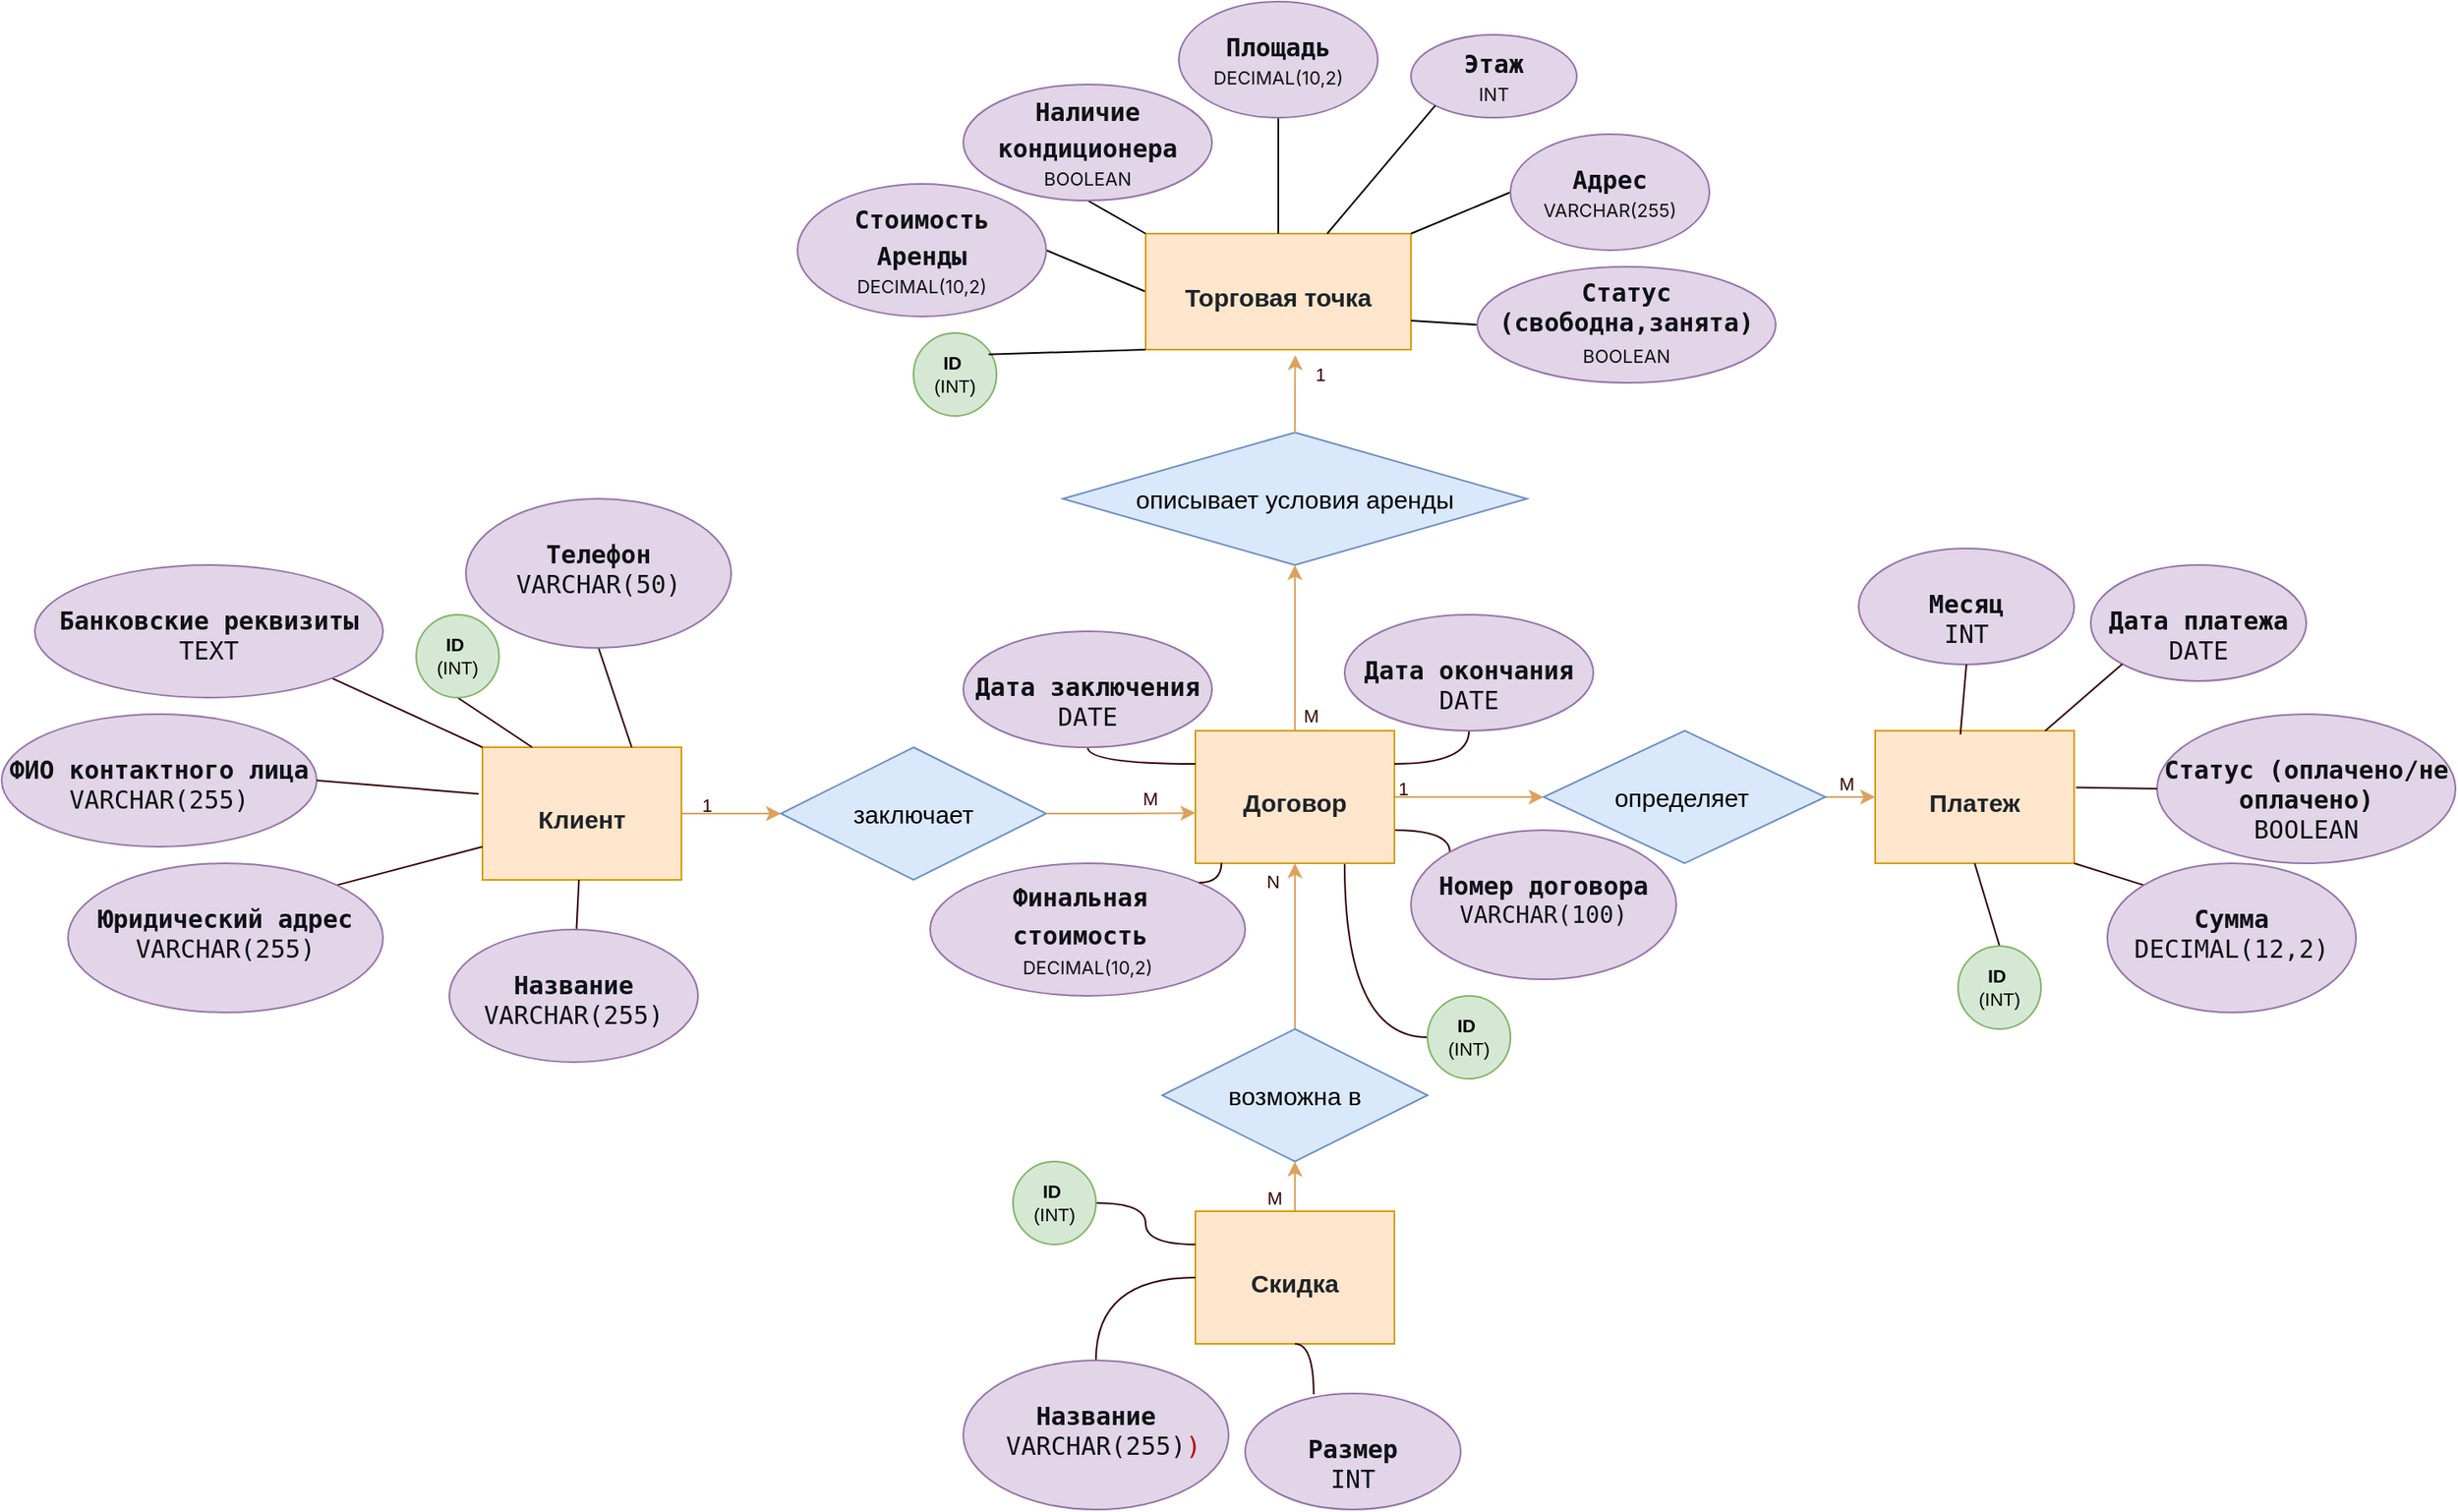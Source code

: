 <mxfile version="28.2.5">
  <diagram name="Страница — 1" id="QJjibzC4ca3kkXpaccP6">
    <mxGraphModel dx="-868" dy="509" grid="1" gridSize="10" guides="0" tooltips="1" connect="1" arrows="1" fold="1" page="1" pageScale="1" pageWidth="1654" pageHeight="1169" math="0" shadow="0">
      <root>
        <mxCell id="0" />
        <mxCell id="1" parent="0" />
        <mxCell id="joED3QO72Xdy8aQjHllT-22" style="rounded=0;orthogonalLoop=1;jettySize=auto;html=1;exitX=0;exitY=0.5;exitDx=0;exitDy=0;entryX=1;entryY=0.5;entryDx=0;entryDy=0;strokeColor=default;endArrow=none;endFill=0;" parent="1" source="joED3QO72Xdy8aQjHllT-2" target="joED3QO72Xdy8aQjHllT-11" edge="1">
          <mxGeometry relative="1" as="geometry" />
        </mxCell>
        <mxCell id="joED3QO72Xdy8aQjHllT-2" value="&lt;h3 style=&quot;box-sizing: border-box; margin-top: 24px; margin-bottom: 16px; font-size: 1.25em; line-height: 1.25; color: rgb(31, 35, 40);&quot; dir=&quot;auto&quot; class=&quot;heading-element&quot; tabindex=&quot;-1&quot; align=&quot;center&quot;&gt;&lt;span&gt;&lt;font style=&quot;&quot; face=&quot;Helvetica&quot;&gt;Торговая точка&lt;/font&gt;&lt;/span&gt;&lt;/h3&gt;" style="rounded=0;whiteSpace=wrap;html=1;fillColor=#ffe6cc;strokeColor=#d79b00;" parent="1" vertex="1">
          <mxGeometry x="2390" y="290" width="160" height="70" as="geometry" />
        </mxCell>
        <mxCell id="joED3QO72Xdy8aQjHllT-73" style="edgeStyle=orthogonalEdgeStyle;rounded=0;orthogonalLoop=1;jettySize=auto;html=1;exitX=1;exitY=0.5;exitDx=0;exitDy=0;strokeColor=#DDA15E;fontColor=#FEFAE0;fillColor=#BC6C25;" parent="1" source="joED3QO72Xdy8aQjHllT-3" target="joED3QO72Xdy8aQjHllT-72" edge="1">
          <mxGeometry relative="1" as="geometry" />
        </mxCell>
        <mxCell id="joED3QO72Xdy8aQjHllT-85" style="edgeStyle=orthogonalEdgeStyle;shape=connector;curved=1;rounded=0;orthogonalLoop=1;jettySize=auto;html=1;exitX=1;exitY=0.75;exitDx=0;exitDy=0;entryX=0;entryY=0;entryDx=0;entryDy=0;strokeColor=#330000;align=center;verticalAlign=middle;fontFamily=Helvetica;fontSize=11;fontColor=#FEFAE0;labelBackgroundColor=default;endArrow=none;endFill=0;fillColor=#BC6C25;" parent="1" source="joED3QO72Xdy8aQjHllT-3" target="joED3QO72Xdy8aQjHllT-48" edge="1">
          <mxGeometry relative="1" as="geometry" />
        </mxCell>
        <mxCell id="joED3QO72Xdy8aQjHllT-86" style="edgeStyle=orthogonalEdgeStyle;shape=connector;curved=1;rounded=0;orthogonalLoop=1;jettySize=auto;html=1;exitX=0.75;exitY=1;exitDx=0;exitDy=0;entryX=0;entryY=0.5;entryDx=0;entryDy=0;strokeColor=#330000;align=center;verticalAlign=middle;fontFamily=Helvetica;fontSize=11;fontColor=#FEFAE0;labelBackgroundColor=default;endArrow=none;endFill=0;fillColor=#BC6C25;" parent="1" source="joED3QO72Xdy8aQjHllT-3" target="joED3QO72Xdy8aQjHllT-55" edge="1">
          <mxGeometry relative="1" as="geometry" />
        </mxCell>
        <mxCell id="joED3QO72Xdy8aQjHllT-110" style="edgeStyle=orthogonalEdgeStyle;shape=connector;rounded=0;orthogonalLoop=1;jettySize=auto;html=1;exitX=0.5;exitY=0;exitDx=0;exitDy=0;entryX=0.5;entryY=1;entryDx=0;entryDy=0;strokeColor=#DDA15E;align=center;verticalAlign=middle;fontFamily=Helvetica;fontSize=11;fontColor=#FEFAE0;labelBackgroundColor=default;endArrow=classic;fillColor=#BC6C25;" parent="1" source="joED3QO72Xdy8aQjHllT-3" target="joED3QO72Xdy8aQjHllT-107" edge="1">
          <mxGeometry relative="1" as="geometry" />
        </mxCell>
        <mxCell id="joED3QO72Xdy8aQjHllT-3" value="&lt;h3 style=&quot;box-sizing: border-box; margin-top: 24px; margin-bottom: 16px; font-size: 1.25em; line-height: 1.25; color: rgb(31, 35, 40);&quot; dir=&quot;auto&quot; class=&quot;heading-element&quot; tabindex=&quot;-1&quot; align=&quot;center&quot;&gt;&lt;span&gt;&lt;font style=&quot;&quot; face=&quot;Helvetica&quot;&gt;Договор&lt;/font&gt;&lt;/span&gt;&lt;/h3&gt;" style="rounded=0;whiteSpace=wrap;html=1;fillColor=#ffe6cc;strokeColor=#d79b00;" parent="1" vertex="1">
          <mxGeometry x="2420" y="590" width="120" height="80" as="geometry" />
        </mxCell>
        <mxCell id="joED3QO72Xdy8aQjHllT-4" value="&lt;h3 style=&quot;box-sizing: border-box; margin-top: 24px; margin-bottom: 16px; font-size: 1.25em; line-height: 1.25; color: rgb(31, 35, 40);&quot; dir=&quot;auto&quot; class=&quot;heading-element&quot; tabindex=&quot;-1&quot; align=&quot;center&quot;&gt;&lt;span&gt;&lt;font style=&quot;&quot; face=&quot;Helvetica&quot;&gt;Платеж&lt;/font&gt;&lt;/span&gt;&lt;/h3&gt;" style="rounded=0;whiteSpace=wrap;html=1;fillColor=#ffe6cc;strokeColor=#d79b00;" parent="1" vertex="1">
          <mxGeometry x="2830" y="590" width="120" height="80" as="geometry" />
        </mxCell>
        <mxCell id="joED3QO72Xdy8aQjHllT-60" style="edgeStyle=orthogonalEdgeStyle;rounded=0;orthogonalLoop=1;jettySize=auto;html=1;exitX=1;exitY=0.5;exitDx=0;exitDy=0;entryX=0;entryY=0.5;entryDx=0;entryDy=0;strokeColor=#DDA15E;fontColor=#FEFAE0;fillColor=#BC6C25;" parent="1" source="joED3QO72Xdy8aQjHllT-5" target="joED3QO72Xdy8aQjHllT-57" edge="1">
          <mxGeometry relative="1" as="geometry" />
        </mxCell>
        <mxCell id="joED3QO72Xdy8aQjHllT-5" value="&lt;h3 style=&quot;box-sizing: border-box; margin-top: 24px; margin-bottom: 16px; font-size: 1.25em; line-height: 1.25; color: rgb(31, 35, 40);&quot; dir=&quot;auto&quot; class=&quot;heading-element&quot; tabindex=&quot;-1&quot; align=&quot;center&quot;&gt;&lt;span&gt;&lt;font style=&quot;&quot; face=&quot;Helvetica&quot;&gt;Клиент&lt;/font&gt;&lt;/span&gt;&lt;/h3&gt;" style="rounded=0;whiteSpace=wrap;html=1;fillColor=#ffe6cc;strokeColor=#d79b00;" parent="1" vertex="1">
          <mxGeometry x="1990" y="600" width="120" height="80" as="geometry" />
        </mxCell>
        <mxCell id="joED3QO72Xdy8aQjHllT-108" style="edgeStyle=orthogonalEdgeStyle;shape=connector;rounded=0;orthogonalLoop=1;jettySize=auto;html=1;exitX=0.5;exitY=0;exitDx=0;exitDy=0;entryX=0.5;entryY=1;entryDx=0;entryDy=0;strokeColor=#DDA15E;align=center;verticalAlign=middle;fontFamily=Helvetica;fontSize=11;fontColor=#FEFAE0;labelBackgroundColor=default;endArrow=classic;fillColor=#BC6C25;" parent="1" source="joED3QO72Xdy8aQjHllT-6" target="joED3QO72Xdy8aQjHllT-69" edge="1">
          <mxGeometry relative="1" as="geometry" />
        </mxCell>
        <mxCell id="joED3QO72Xdy8aQjHllT-6" value="&lt;h3 style=&quot;box-sizing: border-box; margin-top: 24px; margin-bottom: 16px; font-size: 1.25em; line-height: 1.25; color: rgb(31, 35, 40);&quot; dir=&quot;auto&quot; class=&quot;heading-element&quot; tabindex=&quot;-1&quot; align=&quot;center&quot;&gt;&lt;span&gt;&lt;font style=&quot;&quot; face=&quot;Helvetica&quot;&gt;Скидка&lt;/font&gt;&lt;/span&gt;&lt;/h3&gt;" style="rounded=0;whiteSpace=wrap;html=1;fillColor=#ffe6cc;strokeColor=#d79b00;" parent="1" vertex="1">
          <mxGeometry x="2420" y="880" width="120" height="80" as="geometry" />
        </mxCell>
        <mxCell id="joED3QO72Xdy8aQjHllT-24" style="edgeStyle=orthogonalEdgeStyle;rounded=0;orthogonalLoop=1;jettySize=auto;html=1;exitX=0.5;exitY=1;exitDx=0;exitDy=0;entryX=0.5;entryY=0;entryDx=0;entryDy=0;endArrow=none;endFill=0;" parent="1" source="joED3QO72Xdy8aQjHllT-7" target="joED3QO72Xdy8aQjHllT-2" edge="1">
          <mxGeometry relative="1" as="geometry" />
        </mxCell>
        <mxCell id="joED3QO72Xdy8aQjHllT-7" value="&lt;span&gt;&lt;font style=&quot;font-size: 15px;&quot;&gt;&lt;code style=&quot;box-sizing: border-box; font-variant-numeric: normal; font-variant-east-asian: normal; font-variant-alternates: normal; font-variant-position: normal; font-variant-emoji: normal; font-stretch: 100%; line-height: 22px; font-optical-sizing: auto; font-size-adjust: none; font-kerning: auto; font-feature-settings: normal; font-variation-settings: normal; font-family: Menlo, Monaco, &amp;quot;Cascadia Mono&amp;quot;, Consolas, &amp;quot;Ubuntu Mono&amp;quot;, &amp;quot;DejaVu Sans Mono&amp;quot;, &amp;quot;Liberation Mono&amp;quot;, &amp;quot;JetBrains Mono&amp;quot;, &amp;quot;Fira Code&amp;quot;, Cousine, &amp;quot;Roboto Mono&amp;quot;, &amp;quot;Courier New&amp;quot;, Courier, sans-serif, system-ui; border-radius: 6px; align-items: center; padding: 0px 5px; display: inline-flex; color: rgb(15, 17, 21); text-align: left;&quot;&gt;&lt;b&gt;Площадь&lt;/b&gt;&lt;/code&gt;&lt;/font&gt;&lt;/span&gt;&lt;div style=&quot;text-align: left;&quot;&gt;&lt;font face=&quot;quote-cjk-patch, Inter, system-ui, -apple-system, BlinkMacSystemFont, Segoe UI, Roboto, Oxygen, Ubuntu, Cantarell, Open Sans, Helvetica Neue, sans-serif&quot; color=&quot;#0f1115&quot;&gt;&lt;span style=&quot;font-size: 11px;&quot;&gt;DECIMAL(10,2)&lt;/span&gt;&lt;/font&gt;&lt;/div&gt;" style="ellipse;whiteSpace=wrap;html=1;fillColor=#e1d5e7;strokeColor=#9673a6;" parent="1" vertex="1">
          <mxGeometry x="2410" y="150" width="120" height="70" as="geometry" />
        </mxCell>
        <mxCell id="joED3QO72Xdy8aQjHllT-23" style="rounded=0;orthogonalLoop=1;jettySize=auto;html=1;exitX=0.5;exitY=1;exitDx=0;exitDy=0;entryX=0;entryY=0;entryDx=0;entryDy=0;endArrow=none;endFill=0;" parent="1" source="joED3QO72Xdy8aQjHllT-8" target="joED3QO72Xdy8aQjHllT-2" edge="1">
          <mxGeometry relative="1" as="geometry" />
        </mxCell>
        <mxCell id="joED3QO72Xdy8aQjHllT-8" value="&lt;span&gt;&lt;font style=&quot;font-size: 15px;&quot;&gt;&lt;code style=&quot;box-sizing: border-box; font-variant-numeric: normal; font-variant-east-asian: normal; font-variant-alternates: normal; font-variant-position: normal; font-variant-emoji: normal; font-stretch: 100%; line-height: 22px; font-optical-sizing: auto; font-size-adjust: none; font-kerning: auto; font-feature-settings: normal; font-variation-settings: normal; font-family: Menlo, Monaco, &amp;quot;Cascadia Mono&amp;quot;, Consolas, &amp;quot;Ubuntu Mono&amp;quot;, &amp;quot;DejaVu Sans Mono&amp;quot;, &amp;quot;Liberation Mono&amp;quot;, &amp;quot;JetBrains Mono&amp;quot;, &amp;quot;Fira Code&amp;quot;, Cousine, &amp;quot;Roboto Mono&amp;quot;, &amp;quot;Courier New&amp;quot;, Courier, sans-serif, system-ui; border-radius: 6px; align-items: center; padding: 0px 5px; display: inline-flex; color: rgb(15, 17, 21);&quot;&gt;&lt;b&gt;Наличие кондиционера&lt;/b&gt;&lt;/code&gt;&lt;/font&gt;&lt;/span&gt;&lt;div style=&quot;&quot;&gt;&lt;font face=&quot;quote-cjk-patch, Inter, system-ui, -apple-system, BlinkMacSystemFont, Segoe UI, Roboto, Oxygen, Ubuntu, Cantarell, Open Sans, Helvetica Neue, sans-serif&quot; color=&quot;#0f1115&quot;&gt;&lt;span style=&quot;font-size: 11px;&quot;&gt;BOOLEAN&lt;/span&gt;&lt;/font&gt;&lt;/div&gt;" style="ellipse;whiteSpace=wrap;html=1;fillColor=#e1d5e7;strokeColor=#9673a6;align=center;" parent="1" vertex="1">
          <mxGeometry x="2280" y="200" width="150" height="70" as="geometry" />
        </mxCell>
        <mxCell id="joED3QO72Xdy8aQjHllT-9" value="&lt;span&gt;&lt;font style=&quot;font-size: 15px;&quot;&gt;&lt;code style=&quot;box-sizing: border-box; font-variant-numeric: normal; font-variant-east-asian: normal; font-variant-alternates: normal; font-variant-position: normal; font-variant-emoji: normal; font-stretch: 100%; line-height: 22px; font-optical-sizing: auto; font-size-adjust: none; font-kerning: auto; font-feature-settings: normal; font-variation-settings: normal; font-family: Menlo, Monaco, &amp;quot;Cascadia Mono&amp;quot;, Consolas, &amp;quot;Ubuntu Mono&amp;quot;, &amp;quot;DejaVu Sans Mono&amp;quot;, &amp;quot;Liberation Mono&amp;quot;, &amp;quot;JetBrains Mono&amp;quot;, &amp;quot;Fira Code&amp;quot;, Cousine, &amp;quot;Roboto Mono&amp;quot;, &amp;quot;Courier New&amp;quot;, Courier, sans-serif, system-ui; border-radius: 6px; align-items: center; padding: 0px 5px; display: inline-flex; color: rgb(15, 17, 21);&quot;&gt;&lt;b&gt;Этаж&lt;/b&gt;&lt;/code&gt;&lt;/font&gt;&lt;/span&gt;&lt;div style=&quot;&quot;&gt;&lt;font face=&quot;quote-cjk-patch, Inter, system-ui, -apple-system, BlinkMacSystemFont, Segoe UI, Roboto, Oxygen, Ubuntu, Cantarell, Open Sans, Helvetica Neue, sans-serif&quot; color=&quot;#0f1115&quot;&gt;&lt;span style=&quot;font-size: 11px;&quot;&gt;INT&lt;/span&gt;&lt;/font&gt;&lt;/div&gt;" style="ellipse;whiteSpace=wrap;html=1;fillColor=#e1d5e7;strokeColor=#9673a6;align=center;" parent="1" vertex="1">
          <mxGeometry x="2550" y="170" width="100" height="50" as="geometry" />
        </mxCell>
        <mxCell id="joED3QO72Xdy8aQjHllT-26" style="edgeStyle=none;shape=connector;rounded=0;orthogonalLoop=1;jettySize=auto;html=1;exitX=0;exitY=0.5;exitDx=0;exitDy=0;entryX=1;entryY=0;entryDx=0;entryDy=0;strokeColor=default;align=center;verticalAlign=middle;fontFamily=Helvetica;fontSize=11;fontColor=default;labelBackgroundColor=default;endArrow=none;endFill=0;" parent="1" source="joED3QO72Xdy8aQjHllT-10" target="joED3QO72Xdy8aQjHllT-2" edge="1">
          <mxGeometry relative="1" as="geometry" />
        </mxCell>
        <mxCell id="joED3QO72Xdy8aQjHllT-10" value="&lt;span&gt;&lt;font style=&quot;font-size: 15px;&quot;&gt;&lt;code style=&quot;box-sizing: border-box; font-variant-numeric: normal; font-variant-east-asian: normal; font-variant-alternates: normal; font-variant-position: normal; font-variant-emoji: normal; font-stretch: 100%; line-height: 22px; font-optical-sizing: auto; font-size-adjust: none; font-kerning: auto; font-feature-settings: normal; font-variation-settings: normal; font-family: Menlo, Monaco, &amp;quot;Cascadia Mono&amp;quot;, Consolas, &amp;quot;Ubuntu Mono&amp;quot;, &amp;quot;DejaVu Sans Mono&amp;quot;, &amp;quot;Liberation Mono&amp;quot;, &amp;quot;JetBrains Mono&amp;quot;, &amp;quot;Fira Code&amp;quot;, Cousine, &amp;quot;Roboto Mono&amp;quot;, &amp;quot;Courier New&amp;quot;, Courier, sans-serif, system-ui; border-radius: 6px; align-items: center; padding: 0px 5px; display: inline-flex; color: rgb(15, 17, 21); text-align: left;&quot;&gt;&lt;b&gt;Адрес&lt;/b&gt;&lt;/code&gt;&lt;/font&gt;&lt;/span&gt;&lt;div&gt;&lt;span&gt;&lt;font style=&quot;font-size: 11px;&quot;&gt;&lt;span style=&quot;color: rgb(15, 17, 21); font-family: quote-cjk-patch, Inter, system-ui, -apple-system, BlinkMacSystemFont, &amp;quot;Segoe UI&amp;quot;, Roboto, Oxygen, Ubuntu, Cantarell, &amp;quot;Open Sans&amp;quot;, &amp;quot;Helvetica Neue&amp;quot;, sans-serif; text-align: left;&quot;&gt;VARCHAR(255)&lt;/span&gt;&lt;/font&gt;&lt;/span&gt;&lt;/div&gt;" style="ellipse;whiteSpace=wrap;html=1;fillColor=#e1d5e7;strokeColor=#9673a6;" parent="1" vertex="1">
          <mxGeometry x="2610" y="230" width="120" height="70" as="geometry" />
        </mxCell>
        <mxCell id="joED3QO72Xdy8aQjHllT-11" value="&lt;span&gt;&lt;font style=&quot;font-size: 15px;&quot;&gt;&lt;code style=&quot;box-sizing: border-box; font-variant-numeric: normal; font-variant-east-asian: normal; font-variant-alternates: normal; font-variant-position: normal; font-variant-emoji: normal; font-stretch: 100%; line-height: 22px; font-optical-sizing: auto; font-size-adjust: none; font-kerning: auto; font-feature-settings: normal; font-variation-settings: normal; font-family: Menlo, Monaco, &amp;quot;Cascadia Mono&amp;quot;, Consolas, &amp;quot;Ubuntu Mono&amp;quot;, &amp;quot;DejaVu Sans Mono&amp;quot;, &amp;quot;Liberation Mono&amp;quot;, &amp;quot;JetBrains Mono&amp;quot;, &amp;quot;Fira Code&amp;quot;, Cousine, &amp;quot;Roboto Mono&amp;quot;, &amp;quot;Courier New&amp;quot;, Courier, sans-serif, system-ui; border-radius: 6px; align-items: center; padding: 0px 5px; display: inline-flex; color: rgb(15, 17, 21);&quot;&gt;&lt;b&gt;Стоимость Аренды&lt;/b&gt;&lt;/code&gt;&lt;/font&gt;&lt;/span&gt;&lt;div style=&quot;&quot;&gt;&lt;font face=&quot;quote-cjk-patch, Inter, system-ui, -apple-system, BlinkMacSystemFont, Segoe UI, Roboto, Oxygen, Ubuntu, Cantarell, Open Sans, Helvetica Neue, sans-serif&quot; color=&quot;#0f1115&quot;&gt;&lt;span style=&quot;font-size: 11px;&quot;&gt;DECIMAL(10,2)&lt;/span&gt;&lt;/font&gt;&lt;/div&gt;" style="ellipse;whiteSpace=wrap;html=1;fillColor=#e1d5e7;strokeColor=#9673a6;align=center;" parent="1" vertex="1">
          <mxGeometry x="2180" y="260" width="150" height="80" as="geometry" />
        </mxCell>
        <mxCell id="joED3QO72Xdy8aQjHllT-27" style="edgeStyle=none;shape=connector;rounded=0;orthogonalLoop=1;jettySize=auto;html=1;exitX=0;exitY=0.5;exitDx=0;exitDy=0;entryX=1;entryY=0.75;entryDx=0;entryDy=0;strokeColor=default;align=center;verticalAlign=middle;fontFamily=Helvetica;fontSize=11;fontColor=default;labelBackgroundColor=default;endArrow=none;endFill=0;" parent="1" source="joED3QO72Xdy8aQjHllT-14" target="joED3QO72Xdy8aQjHllT-2" edge="1">
          <mxGeometry relative="1" as="geometry" />
        </mxCell>
        <mxCell id="joED3QO72Xdy8aQjHllT-14" value="&lt;b style=&quot;background-color: transparent; font-size: 15px; font-family: Menlo, Monaco, &amp;quot;Cascadia Mono&amp;quot;, Consolas, &amp;quot;Ubuntu Mono&amp;quot;, &amp;quot;DejaVu Sans Mono&amp;quot;, &amp;quot;Liberation Mono&amp;quot;, &amp;quot;JetBrains Mono&amp;quot;, &amp;quot;Fira Code&amp;quot;, Cousine, &amp;quot;Roboto Mono&amp;quot;, &amp;quot;Courier New&amp;quot;, Courier, sans-serif, system-ui; color: light-dark(rgb(15, 17, 21), rgb(222, 223, 227));&quot;&gt;Статус (свободна,занята)&lt;/b&gt;&lt;br&gt;&lt;span&gt;&lt;font style=&quot;&quot;&gt;&lt;code style=&quot;box-sizing: border-box; font-variant-numeric: normal; font-variant-east-asian: normal; font-variant-alternates: normal; font-variant-position: normal; font-variant-emoji: normal; font-stretch: 100%; line-height: 22px; font-optical-sizing: auto; font-size-adjust: none; font-kerning: auto; font-feature-settings: normal; font-variation-settings: normal; border-radius: 6px; align-items: center; padding: 0px 5px; display: inline-flex; color: rgb(15, 17, 21);&quot;&gt;&lt;span style=&quot;font-family: quote-cjk-patch, Inter, system-ui, -apple-system, BlinkMacSystemFont, &amp;quot;Segoe UI&amp;quot;, Roboto, Oxygen, Ubuntu, Cantarell, &amp;quot;Open Sans&amp;quot;, &amp;quot;Helvetica Neue&amp;quot;, sans-serif; font-size: 11px; font-weight: normal; color: light-dark(rgb(15, 17, 21), rgb(222, 223, 227)); background-color: transparent;&quot;&gt;BOOLEAN&lt;/span&gt;&lt;/code&gt;&lt;/font&gt;&lt;/span&gt;" style="ellipse;whiteSpace=wrap;html=1;fillColor=#e1d5e7;strokeColor=#9673a6;align=center;" parent="1" vertex="1">
          <mxGeometry x="2590" y="310" width="180" height="70" as="geometry" />
        </mxCell>
        <mxCell id="joED3QO72Xdy8aQjHllT-25" style="rounded=0;orthogonalLoop=1;jettySize=auto;html=1;exitX=0;exitY=1;exitDx=0;exitDy=0;strokeColor=default;endArrow=none;endFill=0;" parent="1" source="joED3QO72Xdy8aQjHllT-9" target="joED3QO72Xdy8aQjHllT-2" edge="1">
          <mxGeometry relative="1" as="geometry">
            <mxPoint x="2574.885" y="212.678" as="sourcePoint" />
            <mxPoint x="2530" y="287.9" as="targetPoint" />
          </mxGeometry>
        </mxCell>
        <mxCell id="joED3QO72Xdy8aQjHllT-29" value="&lt;b&gt;ID&lt;/b&gt;&amp;nbsp;&lt;div&gt;(INT)&lt;/div&gt;" style="ellipse;whiteSpace=wrap;html=1;aspect=fixed;fontFamily=Helvetica;fontSize=11;labelBackgroundColor=none;fillColor=#d5e8d4;strokeColor=#82b366;" parent="1" vertex="1">
          <mxGeometry x="2250" y="350" width="50" height="50" as="geometry" />
        </mxCell>
        <mxCell id="joED3QO72Xdy8aQjHllT-30" style="edgeStyle=none;shape=connector;rounded=0;orthogonalLoop=1;jettySize=auto;html=1;exitX=0.905;exitY=0.258;exitDx=0;exitDy=0;entryX=0;entryY=1;entryDx=0;entryDy=0;strokeColor=default;align=center;verticalAlign=middle;fontFamily=Helvetica;fontSize=11;fontColor=default;labelBackgroundColor=default;endArrow=none;endFill=0;exitPerimeter=0;" parent="1" source="joED3QO72Xdy8aQjHllT-29" target="joED3QO72Xdy8aQjHllT-2" edge="1">
          <mxGeometry relative="1" as="geometry">
            <mxPoint x="2332.678" y="393.132" as="sourcePoint" />
            <mxPoint x="2387.28" y="360" as="targetPoint" />
          </mxGeometry>
        </mxCell>
        <mxCell id="joED3QO72Xdy8aQjHllT-105" style="edgeStyle=none;shape=connector;rounded=0;orthogonalLoop=1;jettySize=auto;html=1;exitX=0;exitY=0;exitDx=0;exitDy=0;entryX=1;entryY=1;entryDx=0;entryDy=0;strokeColor=#330000;align=center;verticalAlign=middle;fontFamily=Helvetica;fontSize=11;fontColor=#FEFAE0;labelBackgroundColor=default;endArrow=none;endFill=0;fillColor=#BC6C25;" parent="1" source="joED3QO72Xdy8aQjHllT-32" target="joED3QO72Xdy8aQjHllT-4" edge="1">
          <mxGeometry relative="1" as="geometry" />
        </mxCell>
        <mxCell id="joED3QO72Xdy8aQjHllT-32" value="&lt;b&gt;&lt;font style=&quot;font-size: 15px;&quot;&gt;&lt;br&gt;&lt;span style=&quot;color: rgb(15, 17, 21); font-family: Menlo, Monaco, &amp;quot;Cascadia Mono&amp;quot;, Consolas, &amp;quot;Ubuntu Mono&amp;quot;, &amp;quot;DejaVu Sans Mono&amp;quot;, &amp;quot;Liberation Mono&amp;quot;, &amp;quot;JetBrains Mono&amp;quot;, &amp;quot;Fira Code&amp;quot;, Cousine, &amp;quot;Roboto Mono&amp;quot;, &amp;quot;Courier New&amp;quot;, Courier, sans-serif, system-ui; font-style: normal; font-variant-ligatures: normal; font-variant-caps: normal; letter-spacing: normal; orphans: 2; text-align: left; text-indent: 0px; text-transform: none; widows: 2; word-spacing: 0px; -webkit-text-stroke-width: 0px; white-space: normal; text-decoration-thickness: initial; text-decoration-style: initial; text-decoration-color: initial; float: none; display: inline !important;&quot;&gt;Сумма&lt;/span&gt;&lt;br&gt;&lt;/font&gt;&lt;/b&gt;&lt;div style=&quot;&quot;&gt;&lt;font face=&quot;Menlo, Monaco, Cascadia Mono, Consolas, Ubuntu Mono, DejaVu Sans Mono, Liberation Mono, JetBrains Mono, Fira Code, Cousine, Roboto Mono, Courier New, Courier, sans-serif, system-ui&quot; color=&quot;#0f1115&quot;&gt;&lt;span style=&quot;font-size: 15px;&quot;&gt;DECIMAL(12,2)&lt;/span&gt;&lt;/font&gt;&lt;/div&gt;" style="ellipse;whiteSpace=wrap;html=1;fontFamily=Helvetica;fontSize=11;labelBackgroundColor=none;fillColor=#e1d5e7;strokeColor=#9673a6;verticalAlign=top;" parent="1" vertex="1">
          <mxGeometry x="2970" y="670" width="150" height="90" as="geometry" />
        </mxCell>
        <mxCell id="joED3QO72Xdy8aQjHllT-87" style="edgeStyle=orthogonalEdgeStyle;shape=connector;curved=1;rounded=0;orthogonalLoop=1;jettySize=auto;html=1;exitX=0.5;exitY=0;exitDx=0;exitDy=0;entryX=0;entryY=0.5;entryDx=0;entryDy=0;strokeColor=#330000;align=center;verticalAlign=middle;fontFamily=Helvetica;fontSize=11;fontColor=#FEFAE0;labelBackgroundColor=default;endArrow=none;endFill=0;fillColor=#BC6C25;" parent="1" source="joED3QO72Xdy8aQjHllT-34" target="joED3QO72Xdy8aQjHllT-6" edge="1">
          <mxGeometry relative="1" as="geometry" />
        </mxCell>
        <mxCell id="joED3QO72Xdy8aQjHllT-34" value="&lt;b&gt;&lt;font style=&quot;font-size: 15px;&quot;&gt;&lt;br&gt;&lt;/font&gt;&lt;/b&gt;&lt;div style=&quot;&quot;&gt;&lt;font face=&quot;Menlo, Monaco, Cascadia Mono, Consolas, Ubuntu Mono, DejaVu Sans Mono, Liberation Mono, JetBrains Mono, Fira Code, Cousine, Roboto Mono, Courier New, Courier, sans-serif, system-ui&quot; color=&quot;#0f1115&quot;&gt;&lt;span style=&quot;font-size: 15px;&quot;&gt;&lt;b&gt;Название&lt;/b&gt;&lt;/span&gt;&lt;/font&gt;&lt;/div&gt;&lt;div style=&quot;&quot;&gt;&lt;font face=&quot;Menlo, Monaco, Cascadia Mono, Consolas, Ubuntu Mono, DejaVu Sans Mono, Liberation Mono, JetBrains Mono, Fira Code, Cousine, Roboto Mono, Courier New, Courier, sans-serif, system-ui&quot; color=&quot;#0f1115&quot;&gt;&lt;span style=&quot;font-size: 15px;&quot;&gt;&amp;nbsp;VARCHAR(255)&lt;/span&gt;&lt;font color=&quot;rgba(0, 0, 0, 0)&quot;&gt;&lt;span style=&quot;font-size: 15px;&quot;&gt;)&lt;/span&gt;&lt;/font&gt;&lt;/font&gt;&lt;/div&gt;" style="ellipse;whiteSpace=wrap;html=1;fontFamily=Helvetica;fontSize=11;labelBackgroundColor=none;fillColor=#e1d5e7;strokeColor=#9673a6;verticalAlign=top;" parent="1" vertex="1">
          <mxGeometry x="2280" y="970" width="160" height="90" as="geometry" />
        </mxCell>
        <mxCell id="joED3QO72Xdy8aQjHllT-36" value="&lt;b&gt;&lt;font style=&quot;font-size: 15px;&quot;&gt;&lt;br&gt;&lt;/font&gt;&lt;/b&gt;&lt;div style=&quot;&quot;&gt;&lt;font face=&quot;Menlo, Monaco, Cascadia Mono, Consolas, Ubuntu Mono, DejaVu Sans Mono, Liberation Mono, JetBrains Mono, Fira Code, Cousine, Roboto Mono, Courier New, Courier, sans-serif, system-ui&quot; color=&quot;#0f1115&quot;&gt;&lt;span style=&quot;font-size: 15px;&quot;&gt;&lt;b&gt;Статус (оплачено/не оплачено)&lt;/b&gt;&lt;/span&gt;&lt;/font&gt;&lt;/div&gt;&lt;div style=&quot;&quot;&gt;&lt;span style=&quot;background-color: transparent; font-size: 15px;&quot;&gt;&lt;font face=&quot;Menlo, Monaco, Cascadia Mono, Consolas, Ubuntu Mono, DejaVu Sans Mono, Liberation Mono, JetBrains Mono, Fira Code, Cousine, Roboto Mono, Courier New, Courier, sans-serif, system-ui&quot; color=&quot;#0f1115&quot;&gt;BOOLEAN&lt;/font&gt;&lt;/span&gt;&lt;/div&gt;" style="ellipse;whiteSpace=wrap;html=1;fontFamily=Helvetica;fontSize=11;labelBackgroundColor=none;fillColor=#e1d5e7;strokeColor=#9673a6;verticalAlign=top;" parent="1" vertex="1">
          <mxGeometry x="3000" y="580" width="180" height="90" as="geometry" />
        </mxCell>
        <mxCell id="joED3QO72Xdy8aQjHllT-37" value="&lt;b&gt;&lt;font style=&quot;font-size: 15px;&quot;&gt;&lt;br&gt;&lt;span style=&quot;color: rgb(15, 17, 21); font-family: Menlo, Monaco, &amp;quot;Cascadia Mono&amp;quot;, Consolas, &amp;quot;Ubuntu Mono&amp;quot;, &amp;quot;DejaVu Sans Mono&amp;quot;, &amp;quot;Liberation Mono&amp;quot;, &amp;quot;JetBrains Mono&amp;quot;, &amp;quot;Fira Code&amp;quot;, Cousine, &amp;quot;Roboto Mono&amp;quot;, &amp;quot;Courier New&amp;quot;, Courier, sans-serif, system-ui; font-style: normal; font-variant-ligatures: normal; font-variant-caps: normal; letter-spacing: normal; orphans: 2; text-align: left; text-indent: 0px; text-transform: none; widows: 2; word-spacing: 0px; -webkit-text-stroke-width: 0px; white-space: normal; text-decoration-thickness: initial; text-decoration-style: initial; text-decoration-color: initial; float: none; display: inline !important;&quot;&gt;Дата платежа&lt;/span&gt;&lt;br&gt;&lt;/font&gt;&lt;/b&gt;&lt;div style=&quot;&quot;&gt;&lt;font face=&quot;Menlo, Monaco, Cascadia Mono, Consolas, Ubuntu Mono, DejaVu Sans Mono, Liberation Mono, JetBrains Mono, Fira Code, Cousine, Roboto Mono, Courier New, Courier, sans-serif, system-ui&quot; color=&quot;#0f1115&quot;&gt;&lt;span style=&quot;font-size: 15px;&quot;&gt;DATE&lt;/span&gt;&lt;/font&gt;&lt;/div&gt;" style="ellipse;whiteSpace=wrap;html=1;fontFamily=Helvetica;fontSize=11;labelBackgroundColor=none;fillColor=#e1d5e7;strokeColor=#9673a6;verticalAlign=top;" parent="1" vertex="1">
          <mxGeometry x="2960" y="490" width="130" height="70" as="geometry" />
        </mxCell>
        <mxCell id="joED3QO72Xdy8aQjHllT-38" value="&lt;b&gt;&lt;font style=&quot;font-size: 15px;&quot;&gt;&lt;br&gt;&lt;/font&gt;&lt;/b&gt;&lt;div style=&quot;&quot;&gt;&lt;font face=&quot;Menlo, Monaco, Cascadia Mono, Consolas, Ubuntu Mono, DejaVu Sans Mono, Liberation Mono, JetBrains Mono, Fira Code, Cousine, Roboto Mono, Courier New, Courier, sans-serif, system-ui&quot; color=&quot;#0f1115&quot;&gt;&lt;span style=&quot;font-size: 15px;&quot;&gt;&lt;b&gt;Месяц&lt;/b&gt;&lt;/span&gt;&lt;/font&gt;&lt;/div&gt;&lt;div style=&quot;&quot;&gt;&lt;font face=&quot;Menlo, Monaco, Cascadia Mono, Consolas, Ubuntu Mono, DejaVu Sans Mono, Liberation Mono, JetBrains Mono, Fira Code, Cousine, Roboto Mono, Courier New, Courier, sans-serif, system-ui&quot; color=&quot;#0f1115&quot;&gt;&lt;span style=&quot;font-size: 15px;&quot;&gt;INT&lt;/span&gt;&lt;/font&gt;&lt;/div&gt;" style="ellipse;whiteSpace=wrap;html=1;fontFamily=Helvetica;fontSize=11;labelBackgroundColor=none;fillColor=#e1d5e7;strokeColor=#9673a6;verticalAlign=top;" parent="1" vertex="1">
          <mxGeometry x="2820" y="480" width="130" height="70" as="geometry" />
        </mxCell>
        <mxCell id="joED3QO72Xdy8aQjHllT-40" value="&lt;b&gt;&lt;font style=&quot;font-size: 15px;&quot;&gt;&lt;br&gt;&lt;/font&gt;&lt;/b&gt;&lt;div style=&quot;&quot;&gt;&lt;font face=&quot;Menlo, Monaco, Cascadia Mono, Consolas, Ubuntu Mono, DejaVu Sans Mono, Liberation Mono, JetBrains Mono, Fira Code, Cousine, Roboto Mono, Courier New, Courier, sans-serif, system-ui&quot; color=&quot;#0f1115&quot;&gt;&lt;span style=&quot;font-size: 15px;&quot;&gt;&lt;b&gt;Размер&lt;/b&gt;&lt;/span&gt;&lt;/font&gt;&lt;/div&gt;&lt;div style=&quot;&quot;&gt;&lt;font face=&quot;Menlo, Monaco, Cascadia Mono, Consolas, Ubuntu Mono, DejaVu Sans Mono, Liberation Mono, JetBrains Mono, Fira Code, Cousine, Roboto Mono, Courier New, Courier, sans-serif, system-ui&quot; color=&quot;#0f1115&quot;&gt;&lt;span style=&quot;font-size: 15px;&quot;&gt;INT&lt;/span&gt;&lt;/font&gt;&lt;/div&gt;" style="ellipse;whiteSpace=wrap;html=1;fontFamily=Helvetica;fontSize=11;labelBackgroundColor=none;fillColor=#e1d5e7;strokeColor=#9673a6;verticalAlign=top;" parent="1" vertex="1">
          <mxGeometry x="2450" y="990" width="130" height="70" as="geometry" />
        </mxCell>
        <mxCell id="joED3QO72Xdy8aQjHllT-42" value="&lt;b&gt;&lt;font style=&quot;font-size: 15px;&quot;&gt;&lt;br&gt;&lt;/font&gt;&lt;/b&gt;&lt;div style=&quot;&quot;&gt;&lt;span style=&quot;color: light-dark(rgb(15, 17, 21), rgb(222, 223, 227)); font-family: Menlo, Monaco, &amp;quot;Cascadia Mono&amp;quot;, Consolas, &amp;quot;Ubuntu Mono&amp;quot;, &amp;quot;DejaVu Sans Mono&amp;quot;, &amp;quot;Liberation Mono&amp;quot;, &amp;quot;JetBrains Mono&amp;quot;, &amp;quot;Fira Code&amp;quot;, Cousine, &amp;quot;Roboto Mono&amp;quot;, &amp;quot;Courier New&amp;quot;, Courier, sans-serif, system-ui; background-color: transparent; font-size: 15px;&quot;&gt;&lt;b&gt;ФИО контактного лица&lt;/b&gt;&lt;/span&gt;&lt;/div&gt;&lt;div style=&quot;&quot;&gt;&lt;span style=&quot;color: light-dark(rgb(15, 17, 21), rgb(222, 223, 227)); font-family: Menlo, Monaco, &amp;quot;Cascadia Mono&amp;quot;, Consolas, &amp;quot;Ubuntu Mono&amp;quot;, &amp;quot;DejaVu Sans Mono&amp;quot;, &amp;quot;Liberation Mono&amp;quot;, &amp;quot;JetBrains Mono&amp;quot;, &amp;quot;Fira Code&amp;quot;, Cousine, &amp;quot;Roboto Mono&amp;quot;, &amp;quot;Courier New&amp;quot;, Courier, sans-serif, system-ui; background-color: transparent; font-size: 15px;&quot;&gt; VARCHAR(255)&lt;/span&gt;&lt;/div&gt;" style="ellipse;whiteSpace=wrap;html=1;fontFamily=Helvetica;fontSize=11;labelBackgroundColor=none;fillColor=#e1d5e7;strokeColor=#9673a6;verticalAlign=top;" parent="1" vertex="1">
          <mxGeometry x="1700" y="580" width="190" height="80" as="geometry" />
        </mxCell>
        <mxCell id="joED3QO72Xdy8aQjHllT-99" style="edgeStyle=none;shape=connector;rounded=0;orthogonalLoop=1;jettySize=auto;html=1;exitX=0.5;exitY=1;exitDx=0;exitDy=0;entryX=0.75;entryY=0;entryDx=0;entryDy=0;strokeColor=#330000;align=center;verticalAlign=middle;fontFamily=Helvetica;fontSize=11;fontColor=#FEFAE0;labelBackgroundColor=default;endArrow=none;endFill=0;fillColor=#BC6C25;" parent="1" source="joED3QO72Xdy8aQjHllT-43" target="joED3QO72Xdy8aQjHllT-5" edge="1">
          <mxGeometry relative="1" as="geometry" />
        </mxCell>
        <mxCell id="joED3QO72Xdy8aQjHllT-43" value="&lt;b&gt;&lt;font style=&quot;font-size: 15px;&quot;&gt;&lt;br&gt;&lt;/font&gt;&lt;/b&gt;&lt;div style=&quot;&quot;&gt;&lt;span style=&quot;background-color: transparent; color: light-dark(rgb(15, 17, 21), rgb(222, 223, 227)); font-family: Menlo, Monaco, &amp;quot;Cascadia Mono&amp;quot;, Consolas, &amp;quot;Ubuntu Mono&amp;quot;, &amp;quot;DejaVu Sans Mono&amp;quot;, &amp;quot;Liberation Mono&amp;quot;, &amp;quot;JetBrains Mono&amp;quot;, &amp;quot;Fira Code&amp;quot;, Cousine, &amp;quot;Roboto Mono&amp;quot;, &amp;quot;Courier New&amp;quot;, Courier, sans-serif, system-ui; font-size: 15px;&quot;&gt;&lt;b&gt;Телефон&lt;/b&gt;&lt;/span&gt;&lt;/div&gt;&lt;div style=&quot;&quot;&gt;&lt;span style=&quot;background-color: transparent; color: light-dark(rgb(15, 17, 21), rgb(222, 223, 227)); font-family: Menlo, Monaco, &amp;quot;Cascadia Mono&amp;quot;, Consolas, &amp;quot;Ubuntu Mono&amp;quot;, &amp;quot;DejaVu Sans Mono&amp;quot;, &amp;quot;Liberation Mono&amp;quot;, &amp;quot;JetBrains Mono&amp;quot;, &amp;quot;Fira Code&amp;quot;, Cousine, &amp;quot;Roboto Mono&amp;quot;, &amp;quot;Courier New&amp;quot;, Courier, sans-serif, system-ui; font-size: 15px;&quot;&gt;VARCHAR(50)&lt;/span&gt;&lt;/div&gt;" style="ellipse;whiteSpace=wrap;html=1;fontFamily=Helvetica;fontSize=11;labelBackgroundColor=none;fillColor=#e1d5e7;strokeColor=#9673a6;verticalAlign=top;" parent="1" vertex="1">
          <mxGeometry x="1980" y="450" width="160" height="90" as="geometry" />
        </mxCell>
        <mxCell id="joED3QO72Xdy8aQjHllT-92" style="shape=connector;rounded=0;orthogonalLoop=1;jettySize=auto;html=1;exitX=1;exitY=1;exitDx=0;exitDy=0;entryX=0;entryY=0;entryDx=0;entryDy=0;strokeColor=#330000;align=center;verticalAlign=middle;fontFamily=Helvetica;fontSize=11;fontColor=#FEFAE0;labelBackgroundColor=default;endArrow=none;endFill=0;fillColor=#BC6C25;" parent="1" source="joED3QO72Xdy8aQjHllT-45" target="joED3QO72Xdy8aQjHllT-5" edge="1">
          <mxGeometry relative="1" as="geometry" />
        </mxCell>
        <mxCell id="joED3QO72Xdy8aQjHllT-45" value="&lt;b&gt;&lt;font style=&quot;font-size: 15px;&quot;&gt;&lt;br&gt;&lt;/font&gt;&lt;/b&gt;&lt;div style=&quot;&quot;&gt;&lt;span style=&quot;background-color: transparent; color: light-dark(rgb(15, 17, 21), rgb(222, 223, 227)); font-family: Menlo, Monaco, &amp;quot;Cascadia Mono&amp;quot;, Consolas, &amp;quot;Ubuntu Mono&amp;quot;, &amp;quot;DejaVu Sans Mono&amp;quot;, &amp;quot;Liberation Mono&amp;quot;, &amp;quot;JetBrains Mono&amp;quot;, &amp;quot;Fira Code&amp;quot;, Cousine, &amp;quot;Roboto Mono&amp;quot;, &amp;quot;Courier New&amp;quot;, Courier, sans-serif, system-ui; font-size: 15px;&quot;&gt;&lt;b&gt;Банковские реквизиты&lt;/b&gt;&lt;/span&gt;&lt;/div&gt;&lt;div style=&quot;&quot;&gt;&lt;font face=&quot;Menlo, Monaco, Cascadia Mono, Consolas, Ubuntu Mono, DejaVu Sans Mono, Liberation Mono, JetBrains Mono, Fira Code, Cousine, Roboto Mono, Courier New, Courier, sans-serif, system-ui&quot; color=&quot;#0f1115&quot;&gt;&lt;span style=&quot;font-size: 15px;&quot;&gt;TEXT&lt;/span&gt;&lt;/font&gt;&lt;/div&gt;" style="ellipse;whiteSpace=wrap;html=1;fontFamily=Helvetica;fontSize=11;labelBackgroundColor=none;fillColor=#e1d5e7;strokeColor=#9673a6;verticalAlign=top;" parent="1" vertex="1">
          <mxGeometry x="1720" y="490" width="210" height="80" as="geometry" />
        </mxCell>
        <mxCell id="joED3QO72Xdy8aQjHllT-95" style="edgeStyle=none;shape=connector;rounded=0;orthogonalLoop=1;jettySize=auto;html=1;exitX=1;exitY=0;exitDx=0;exitDy=0;entryX=0;entryY=0.75;entryDx=0;entryDy=0;strokeColor=#330000;align=center;verticalAlign=middle;fontFamily=Helvetica;fontSize=11;fontColor=#FEFAE0;labelBackgroundColor=default;endArrow=none;endFill=0;fillColor=#BC6C25;" parent="1" source="joED3QO72Xdy8aQjHllT-46" target="joED3QO72Xdy8aQjHllT-5" edge="1">
          <mxGeometry relative="1" as="geometry" />
        </mxCell>
        <mxCell id="joED3QO72Xdy8aQjHllT-46" value="&lt;b&gt;&lt;font style=&quot;font-size: 15px;&quot;&gt;&lt;br&gt;&lt;/font&gt;&lt;/b&gt;&lt;div style=&quot;&quot;&gt;&lt;span style=&quot;background-color: transparent; color: light-dark(rgb(15, 17, 21), rgb(222, 223, 227)); font-family: Menlo, Monaco, &amp;quot;Cascadia Mono&amp;quot;, Consolas, &amp;quot;Ubuntu Mono&amp;quot;, &amp;quot;DejaVu Sans Mono&amp;quot;, &amp;quot;Liberation Mono&amp;quot;, &amp;quot;JetBrains Mono&amp;quot;, &amp;quot;Fira Code&amp;quot;, Cousine, &amp;quot;Roboto Mono&amp;quot;, &amp;quot;Courier New&amp;quot;, Courier, sans-serif, system-ui; font-size: 15px;&quot;&gt;&lt;b&gt;Юридический адрес&lt;/b&gt;&lt;/span&gt;&lt;/div&gt;&lt;div style=&quot;&quot;&gt;&lt;span style=&quot;background-color: transparent; color: light-dark(rgb(15, 17, 21), rgb(222, 223, 227)); font-family: Menlo, Monaco, &amp;quot;Cascadia Mono&amp;quot;, Consolas, &amp;quot;Ubuntu Mono&amp;quot;, &amp;quot;DejaVu Sans Mono&amp;quot;, &amp;quot;Liberation Mono&amp;quot;, &amp;quot;JetBrains Mono&amp;quot;, &amp;quot;Fira Code&amp;quot;, Cousine, &amp;quot;Roboto Mono&amp;quot;, &amp;quot;Courier New&amp;quot;, Courier, sans-serif, system-ui; font-size: 15px;&quot;&gt;VARCHAR(255)&lt;/span&gt;&lt;/div&gt;" style="ellipse;whiteSpace=wrap;html=1;fontFamily=Helvetica;fontSize=11;labelBackgroundColor=none;fillColor=#e1d5e7;strokeColor=#9673a6;verticalAlign=top;" parent="1" vertex="1">
          <mxGeometry x="1740" y="670" width="190" height="90" as="geometry" />
        </mxCell>
        <mxCell id="joED3QO72Xdy8aQjHllT-101" style="edgeStyle=none;shape=connector;rounded=0;orthogonalLoop=1;jettySize=auto;html=1;strokeColor=#330000;align=center;verticalAlign=middle;fontFamily=Helvetica;fontSize=11;fontColor=#FEFAE0;labelBackgroundColor=default;endArrow=none;endFill=0;fillColor=#BC6C25;" parent="1" source="joED3QO72Xdy8aQjHllT-47" target="joED3QO72Xdy8aQjHllT-5" edge="1">
          <mxGeometry relative="1" as="geometry">
            <mxPoint x="2045" y="690" as="targetPoint" />
          </mxGeometry>
        </mxCell>
        <mxCell id="joED3QO72Xdy8aQjHllT-47" value="&lt;b&gt;&lt;font style=&quot;font-size: 15px;&quot;&gt;&lt;br&gt;&lt;/font&gt;&lt;/b&gt;&lt;div style=&quot;&quot;&gt;&lt;span style=&quot;background-color: transparent; color: light-dark(rgb(15, 17, 21), rgb(222, 223, 227)); font-family: Menlo, Monaco, &amp;quot;Cascadia Mono&amp;quot;, Consolas, &amp;quot;Ubuntu Mono&amp;quot;, &amp;quot;DejaVu Sans Mono&amp;quot;, &amp;quot;Liberation Mono&amp;quot;, &amp;quot;JetBrains Mono&amp;quot;, &amp;quot;Fira Code&amp;quot;, Cousine, &amp;quot;Roboto Mono&amp;quot;, &amp;quot;Courier New&amp;quot;, Courier, sans-serif, system-ui; font-size: 15px;&quot;&gt;&lt;b&gt;Название&lt;/b&gt;&lt;/span&gt;&lt;/div&gt;&lt;div style=&quot;&quot;&gt;&lt;span style=&quot;background-color: transparent; color: light-dark(rgb(15, 17, 21), rgb(222, 223, 227)); font-family: Menlo, Monaco, &amp;quot;Cascadia Mono&amp;quot;, Consolas, &amp;quot;Ubuntu Mono&amp;quot;, &amp;quot;DejaVu Sans Mono&amp;quot;, &amp;quot;Liberation Mono&amp;quot;, &amp;quot;JetBrains Mono&amp;quot;, &amp;quot;Fira Code&amp;quot;, Cousine, &amp;quot;Roboto Mono&amp;quot;, &amp;quot;Courier New&amp;quot;, Courier, sans-serif, system-ui; font-size: 15px;&quot;&gt;VARCHAR(255)&lt;/span&gt;&lt;/div&gt;" style="ellipse;whiteSpace=wrap;html=1;fontFamily=Helvetica;fontSize=11;labelBackgroundColor=none;fillColor=#e1d5e7;strokeColor=#9673a6;verticalAlign=top;" parent="1" vertex="1">
          <mxGeometry x="1970" y="710" width="150" height="80" as="geometry" />
        </mxCell>
        <mxCell id="joED3QO72Xdy8aQjHllT-48" value="&lt;b&gt;&lt;font style=&quot;font-size: 15px;&quot;&gt;&lt;br&gt;&lt;/font&gt;&lt;/b&gt;&lt;div style=&quot;&quot;&gt;&lt;span style=&quot;background-color: transparent; color: light-dark(rgb(15, 17, 21), rgb(222, 223, 227)); font-family: Menlo, Monaco, &amp;quot;Cascadia Mono&amp;quot;, Consolas, &amp;quot;Ubuntu Mono&amp;quot;, &amp;quot;DejaVu Sans Mono&amp;quot;, &amp;quot;Liberation Mono&amp;quot;, &amp;quot;JetBrains Mono&amp;quot;, &amp;quot;Fira Code&amp;quot;, Cousine, &amp;quot;Roboto Mono&amp;quot;, &amp;quot;Courier New&amp;quot;, Courier, sans-serif, system-ui; font-size: 15px;&quot;&gt;&lt;b&gt;Номер договора&lt;/b&gt;&lt;/span&gt;&lt;/div&gt;&lt;div style=&quot;&quot;&gt;&lt;span style=&quot;background-color: transparent; color: light-dark(rgb(15, 17, 21), rgb(222, 223, 227)); font-family: Menlo, Monaco, &amp;quot;Cascadia Mono&amp;quot;, Consolas, &amp;quot;Ubuntu Mono&amp;quot;, &amp;quot;DejaVu Sans Mono&amp;quot;, &amp;quot;Liberation Mono&amp;quot;, &amp;quot;JetBrains Mono&amp;quot;, &amp;quot;Fira Code&amp;quot;, Cousine, &amp;quot;Roboto Mono&amp;quot;, &amp;quot;Courier New&amp;quot;, Courier, sans-serif, system-ui;&quot;&gt;&lt;font style=&quot;font-size: 14px;&quot;&gt;VARCHAR(100)&lt;/font&gt;&lt;/span&gt;&lt;/div&gt;" style="ellipse;whiteSpace=wrap;html=1;fontFamily=Helvetica;fontSize=11;labelBackgroundColor=none;fillColor=#e1d5e7;strokeColor=#9673a6;verticalAlign=top;" parent="1" vertex="1">
          <mxGeometry x="2550" y="650" width="160" height="90" as="geometry" />
        </mxCell>
        <mxCell id="joED3QO72Xdy8aQjHllT-80" style="shape=connector;rounded=0;orthogonalLoop=1;jettySize=auto;html=1;exitX=0.5;exitY=1;exitDx=0;exitDy=0;entryX=0;entryY=0.25;entryDx=0;entryDy=0;strokeColor=#330000;align=center;verticalAlign=middle;fontFamily=Helvetica;fontSize=11;fontColor=#FEFAE0;labelBackgroundColor=default;endArrow=none;fillColor=#BC6C25;endFill=0;edgeStyle=orthogonalEdgeStyle;curved=1;" parent="1" source="joED3QO72Xdy8aQjHllT-49" target="joED3QO72Xdy8aQjHllT-3" edge="1">
          <mxGeometry relative="1" as="geometry">
            <Array as="points">
              <mxPoint x="2355" y="610" />
            </Array>
          </mxGeometry>
        </mxCell>
        <mxCell id="joED3QO72Xdy8aQjHllT-49" value="&lt;b&gt;&lt;font style=&quot;font-size: 15px;&quot;&gt;&lt;br&gt;&lt;span style=&quot;color: rgb(15, 17, 21); font-family: Menlo, Monaco, &amp;quot;Cascadia Mono&amp;quot;, Consolas, &amp;quot;Ubuntu Mono&amp;quot;, &amp;quot;DejaVu Sans Mono&amp;quot;, &amp;quot;Liberation Mono&amp;quot;, &amp;quot;JetBrains Mono&amp;quot;, &amp;quot;Fira Code&amp;quot;, Cousine, &amp;quot;Roboto Mono&amp;quot;, &amp;quot;Courier New&amp;quot;, Courier, sans-serif, system-ui; font-style: normal; font-variant-ligatures: normal; font-variant-caps: normal; letter-spacing: normal; orphans: 2; text-align: left; text-indent: 0px; text-transform: none; widows: 2; word-spacing: 0px; -webkit-text-stroke-width: 0px; white-space: normal; text-decoration-thickness: initial; text-decoration-style: initial; text-decoration-color: initial; float: none; display: inline !important;&quot;&gt;Дата заключения&lt;/span&gt;&lt;br&gt;&lt;/font&gt;&lt;/b&gt;&lt;div style=&quot;&quot;&gt;&lt;font face=&quot;Menlo, Monaco, Cascadia Mono, Consolas, Ubuntu Mono, DejaVu Sans Mono, Liberation Mono, JetBrains Mono, Fira Code, Cousine, Roboto Mono, Courier New, Courier, sans-serif, system-ui&quot; color=&quot;#0f1115&quot;&gt;&lt;span style=&quot;font-size: 15px;&quot;&gt;DATE&lt;/span&gt;&lt;/font&gt;&lt;/div&gt;" style="ellipse;whiteSpace=wrap;html=1;fontFamily=Helvetica;fontSize=11;labelBackgroundColor=none;fillColor=#e1d5e7;strokeColor=#9673a6;verticalAlign=top;" parent="1" vertex="1">
          <mxGeometry x="2280" y="530" width="150" height="70" as="geometry" />
        </mxCell>
        <mxCell id="joED3QO72Xdy8aQjHllT-82" style="edgeStyle=orthogonalEdgeStyle;shape=connector;curved=1;rounded=0;orthogonalLoop=1;jettySize=auto;html=1;exitX=0.5;exitY=1;exitDx=0;exitDy=0;entryX=1;entryY=0.25;entryDx=0;entryDy=0;strokeColor=#330000;align=center;verticalAlign=middle;fontFamily=Helvetica;fontSize=11;fontColor=#FEFAE0;labelBackgroundColor=default;endArrow=none;endFill=0;fillColor=#BC6C25;" parent="1" source="joED3QO72Xdy8aQjHllT-50" target="joED3QO72Xdy8aQjHllT-3" edge="1">
          <mxGeometry relative="1" as="geometry" />
        </mxCell>
        <mxCell id="joED3QO72Xdy8aQjHllT-50" value="&lt;b&gt;&lt;font style=&quot;font-size: 15px;&quot;&gt;&lt;br&gt;&lt;span style=&quot;color: rgb(15, 17, 21); font-family: Menlo, Monaco, &amp;quot;Cascadia Mono&amp;quot;, Consolas, &amp;quot;Ubuntu Mono&amp;quot;, &amp;quot;DejaVu Sans Mono&amp;quot;, &amp;quot;Liberation Mono&amp;quot;, &amp;quot;JetBrains Mono&amp;quot;, &amp;quot;Fira Code&amp;quot;, Cousine, &amp;quot;Roboto Mono&amp;quot;, &amp;quot;Courier New&amp;quot;, Courier, sans-serif, system-ui; font-style: normal; font-variant-ligatures: normal; font-variant-caps: normal; letter-spacing: normal; orphans: 2; text-align: left; text-indent: 0px; text-transform: none; widows: 2; word-spacing: 0px; -webkit-text-stroke-width: 0px; white-space: normal; text-decoration-thickness: initial; text-decoration-style: initial; text-decoration-color: initial; float: none; display: inline !important;&quot;&gt;Дата окончания&lt;/span&gt;&lt;br&gt;&lt;/font&gt;&lt;/b&gt;&lt;div style=&quot;&quot;&gt;&lt;font face=&quot;Menlo, Monaco, Cascadia Mono, Consolas, Ubuntu Mono, DejaVu Sans Mono, Liberation Mono, JetBrains Mono, Fira Code, Cousine, Roboto Mono, Courier New, Courier, sans-serif, system-ui&quot; color=&quot;#0f1115&quot;&gt;&lt;span style=&quot;font-size: 15px;&quot;&gt;DATE&lt;/span&gt;&lt;/font&gt;&lt;/div&gt;" style="ellipse;whiteSpace=wrap;html=1;fontFamily=Helvetica;fontSize=11;labelBackgroundColor=none;fillColor=#e1d5e7;strokeColor=#9673a6;verticalAlign=top;" parent="1" vertex="1">
          <mxGeometry x="2510" y="520" width="150" height="70" as="geometry" />
        </mxCell>
        <mxCell id="joED3QO72Xdy8aQjHllT-51" value="&lt;span&gt;&lt;font style=&quot;&quot;&gt;&lt;code style=&quot;box-sizing: border-box; font-variant-numeric: normal; font-variant-east-asian: normal; font-variant-alternates: normal; font-variant-position: normal; font-variant-emoji: normal; font-stretch: 100%; line-height: 22px; font-optical-sizing: auto; font-size-adjust: none; font-kerning: auto; font-feature-settings: normal; font-variation-settings: normal; border-radius: 6px; align-items: center; padding: 0px 5px; display: inline-flex; color: rgb(15, 17, 21);&quot;&gt;&lt;span style=&quot;color: light-dark(rgb(15, 17, 21), rgb(222, 223, 227)); background-color: transparent;&quot;&gt;&lt;font face=&quot;Menlo, Monaco, Cascadia Mono, Consolas, Ubuntu Mono, DejaVu Sans Mono, Liberation Mono, JetBrains Mono, Fira Code, Cousine, Roboto Mono, Courier New, Courier, sans-serif, system-ui&quot;&gt;&lt;span style=&quot;font-size: 15px;&quot;&gt;&lt;b&gt;Финальная стоимость&lt;br&gt;&lt;/b&gt;&lt;/span&gt;&lt;/font&gt;&lt;/span&gt;&lt;span style=&quot;color: light-dark(rgb(15, 17, 21), rgb(222, 223, 227)); background-color: transparent;&quot;&gt;&lt;font face=&quot;Menlo, Monaco, Cascadia Mono, Consolas, Ubuntu Mono, DejaVu Sans Mono, Liberation Mono, JetBrains Mono, Fira Code, Cousine, Roboto Mono, Courier New, Courier, sans-serif, system-ui&quot;&gt;&lt;span style=&quot;font-size: 15px;&quot;&gt;&lt;b&gt;&amp;nbsp;&lt;/b&gt;&lt;/span&gt;&lt;/font&gt;&lt;/span&gt;&lt;span style=&quot;color: light-dark(rgb(15, 17, 21), rgb(222, 223, 227)); background-color: transparent;&quot;&gt;&lt;font face=&quot;Menlo, Monaco, Cascadia Mono, Consolas, Ubuntu Mono, DejaVu Sans Mono, Liberation Mono, JetBrains Mono, Fira Code, Cousine, Roboto Mono, Courier New, Courier, sans-serif, system-ui&quot;&gt;&lt;span style=&quot;font-size: 15px;&quot;&gt;&lt;b&gt;&lt;/b&gt;&lt;/span&gt;&lt;/font&gt;&lt;/span&gt;&lt;/code&gt;&lt;/font&gt;&lt;/span&gt;&lt;span style=&quot;color: light-dark(rgb(15, 17, 21), rgb(222, 223, 227)); font-family: monospace; background-color: transparent;&quot;&gt;&lt;font face=&quot;Menlo, Monaco, Cascadia Mono, Consolas, Ubuntu Mono, DejaVu Sans Mono, Liberation Mono, JetBrains Mono, Fira Code, Cousine, Roboto Mono, Courier New, Courier, sans-serif, system-ui&quot;&gt;&lt;span style=&quot;font-size: 15px;&quot;&gt;&lt;b&gt;&lt;br&gt;&lt;/b&gt;&lt;/span&gt;&lt;/font&gt;&lt;/span&gt;&lt;span style=&quot;color: light-dark(rgb(15, 17, 21), rgb(222, 223, 227)); background-color: transparent; font-family: quote-cjk-patch, Inter, system-ui, -apple-system, BlinkMacSystemFont, &amp;quot;Segoe UI&amp;quot;, Roboto, Oxygen, Ubuntu, Cantarell, &amp;quot;Open Sans&amp;quot;, &amp;quot;Helvetica Neue&amp;quot;, sans-serif; font-size: 11px;&quot;&gt;DECIMAL(10,2)&lt;/span&gt;" style="ellipse;whiteSpace=wrap;html=1;fillColor=#e1d5e7;strokeColor=#9673a6;align=center;" parent="1" vertex="1">
          <mxGeometry x="2260" y="670" width="190" height="80" as="geometry" />
        </mxCell>
        <mxCell id="joED3QO72Xdy8aQjHllT-106" style="edgeStyle=none;shape=connector;rounded=0;orthogonalLoop=1;jettySize=auto;html=1;exitX=0.5;exitY=0;exitDx=0;exitDy=0;entryX=0.5;entryY=1;entryDx=0;entryDy=0;strokeColor=#330000;align=center;verticalAlign=middle;fontFamily=Helvetica;fontSize=11;fontColor=#FEFAE0;labelBackgroundColor=default;endArrow=none;endFill=0;fillColor=#BC6C25;" parent="1" source="joED3QO72Xdy8aQjHllT-53" target="joED3QO72Xdy8aQjHllT-4" edge="1">
          <mxGeometry relative="1" as="geometry" />
        </mxCell>
        <mxCell id="joED3QO72Xdy8aQjHllT-53" value="&lt;b&gt;ID&lt;/b&gt;&amp;nbsp;&lt;div&gt;(INT)&lt;/div&gt;" style="ellipse;whiteSpace=wrap;html=1;aspect=fixed;fontFamily=Helvetica;fontSize=11;labelBackgroundColor=none;fillColor=#d5e8d4;strokeColor=#82b366;" parent="1" vertex="1">
          <mxGeometry x="2880" y="720" width="50" height="50" as="geometry" />
        </mxCell>
        <mxCell id="joED3QO72Xdy8aQjHllT-93" style="edgeStyle=none;shape=connector;rounded=0;orthogonalLoop=1;jettySize=auto;html=1;exitX=0.5;exitY=1;exitDx=0;exitDy=0;entryX=0.25;entryY=0;entryDx=0;entryDy=0;strokeColor=#330000;align=center;verticalAlign=middle;fontFamily=Helvetica;fontSize=11;fontColor=#FEFAE0;labelBackgroundColor=default;endArrow=none;endFill=0;fillColor=#BC6C25;" parent="1" source="joED3QO72Xdy8aQjHllT-54" target="joED3QO72Xdy8aQjHllT-5" edge="1">
          <mxGeometry relative="1" as="geometry" />
        </mxCell>
        <mxCell id="joED3QO72Xdy8aQjHllT-54" value="&lt;b&gt;ID&lt;/b&gt;&amp;nbsp;&lt;div&gt;(INT)&lt;/div&gt;" style="ellipse;whiteSpace=wrap;html=1;aspect=fixed;fontFamily=Helvetica;fontSize=11;labelBackgroundColor=none;fillColor=#d5e8d4;strokeColor=#82b366;" parent="1" vertex="1">
          <mxGeometry x="1950" y="520" width="50" height="50" as="geometry" />
        </mxCell>
        <mxCell id="joED3QO72Xdy8aQjHllT-55" value="&lt;b&gt;ID&lt;/b&gt;&amp;nbsp;&lt;div&gt;(INT)&lt;/div&gt;" style="ellipse;whiteSpace=wrap;html=1;aspect=fixed;fontFamily=Helvetica;fontSize=11;labelBackgroundColor=none;fillColor=#d5e8d4;strokeColor=#82b366;" parent="1" vertex="1">
          <mxGeometry x="2560" y="750" width="50" height="50" as="geometry" />
        </mxCell>
        <mxCell id="joED3QO72Xdy8aQjHllT-89" style="edgeStyle=orthogonalEdgeStyle;shape=connector;curved=1;rounded=0;orthogonalLoop=1;jettySize=auto;html=1;exitX=1;exitY=0.5;exitDx=0;exitDy=0;entryX=0;entryY=0.25;entryDx=0;entryDy=0;strokeColor=#330000;align=center;verticalAlign=middle;fontFamily=Helvetica;fontSize=11;fontColor=#FEFAE0;labelBackgroundColor=default;endArrow=none;endFill=0;fillColor=#BC6C25;" parent="1" source="joED3QO72Xdy8aQjHllT-56" target="joED3QO72Xdy8aQjHllT-6" edge="1">
          <mxGeometry relative="1" as="geometry" />
        </mxCell>
        <mxCell id="joED3QO72Xdy8aQjHllT-56" value="&lt;b&gt;ID&lt;/b&gt;&amp;nbsp;&lt;div&gt;(INT)&lt;/div&gt;" style="ellipse;whiteSpace=wrap;html=1;aspect=fixed;fontFamily=Helvetica;fontSize=11;labelBackgroundColor=none;fillColor=#d5e8d4;strokeColor=#82b366;" parent="1" vertex="1">
          <mxGeometry x="2310" y="850" width="50" height="50" as="geometry" />
        </mxCell>
        <mxCell id="joED3QO72Xdy8aQjHllT-57" value="&lt;font style=&quot;font-size: 15px;&quot;&gt;заключает&lt;/font&gt;" style="rhombus;whiteSpace=wrap;html=1;strokeColor=#6c8ebf;fillColor=#dae8fc;" parent="1" vertex="1">
          <mxGeometry x="2170" y="600" width="160" height="80" as="geometry" />
        </mxCell>
        <mxCell id="joED3QO72Xdy8aQjHllT-61" style="edgeStyle=orthogonalEdgeStyle;rounded=0;orthogonalLoop=1;jettySize=auto;html=1;exitX=1;exitY=0.5;exitDx=0;exitDy=0;entryX=0;entryY=0.621;entryDx=0;entryDy=0;entryPerimeter=0;strokeColor=#DDA15E;fontColor=#FEFAE0;fillColor=#BC6C25;" parent="1" source="joED3QO72Xdy8aQjHllT-57" target="joED3QO72Xdy8aQjHllT-3" edge="1">
          <mxGeometry relative="1" as="geometry" />
        </mxCell>
        <mxCell id="joED3QO72Xdy8aQjHllT-109" style="edgeStyle=orthogonalEdgeStyle;shape=connector;rounded=0;orthogonalLoop=1;jettySize=auto;html=1;exitX=0.5;exitY=0;exitDx=0;exitDy=0;entryX=0.5;entryY=1;entryDx=0;entryDy=0;strokeColor=#DDA15E;align=center;verticalAlign=middle;fontFamily=Helvetica;fontSize=11;fontColor=#FEFAE0;labelBackgroundColor=default;endArrow=classic;fillColor=#BC6C25;" parent="1" source="joED3QO72Xdy8aQjHllT-69" target="joED3QO72Xdy8aQjHllT-3" edge="1">
          <mxGeometry relative="1" as="geometry" />
        </mxCell>
        <mxCell id="joED3QO72Xdy8aQjHllT-69" value="&lt;font style=&quot;font-size: 15px;&quot;&gt;возможна в&lt;/font&gt;" style="rhombus;whiteSpace=wrap;html=1;strokeColor=#6c8ebf;fillColor=#dae8fc;" parent="1" vertex="1">
          <mxGeometry x="2400" y="770" width="160" height="80" as="geometry" />
        </mxCell>
        <mxCell id="joED3QO72Xdy8aQjHllT-74" style="edgeStyle=orthogonalEdgeStyle;rounded=0;orthogonalLoop=1;jettySize=auto;html=1;exitX=1;exitY=0.5;exitDx=0;exitDy=0;strokeColor=#DDA15E;fontColor=#FEFAE0;fillColor=#BC6C25;" parent="1" source="joED3QO72Xdy8aQjHllT-72" target="joED3QO72Xdy8aQjHllT-4" edge="1">
          <mxGeometry relative="1" as="geometry" />
        </mxCell>
        <mxCell id="joED3QO72Xdy8aQjHllT-72" value="&lt;font style=&quot;font-size: 15px;&quot;&gt;определяет&lt;/font&gt;&amp;nbsp;" style="rhombus;whiteSpace=wrap;html=1;strokeColor=#6c8ebf;fillColor=#dae8fc;" parent="1" vertex="1">
          <mxGeometry x="2630" y="590" width="170" height="80" as="geometry" />
        </mxCell>
        <mxCell id="joED3QO72Xdy8aQjHllT-84" style="edgeStyle=orthogonalEdgeStyle;shape=connector;curved=1;rounded=0;orthogonalLoop=1;jettySize=auto;html=1;exitX=1;exitY=0;exitDx=0;exitDy=0;entryX=0.131;entryY=0.997;entryDx=0;entryDy=0;entryPerimeter=0;strokeColor=#330000;align=center;verticalAlign=middle;fontFamily=Helvetica;fontSize=11;fontColor=#FEFAE0;labelBackgroundColor=default;endArrow=none;endFill=0;fillColor=#BC6C25;" parent="1" source="joED3QO72Xdy8aQjHllT-51" target="joED3QO72Xdy8aQjHllT-3" edge="1">
          <mxGeometry relative="1" as="geometry" />
        </mxCell>
        <mxCell id="joED3QO72Xdy8aQjHllT-90" style="edgeStyle=orthogonalEdgeStyle;shape=connector;curved=1;rounded=0;orthogonalLoop=1;jettySize=auto;html=1;exitX=0.5;exitY=1;exitDx=0;exitDy=0;entryX=0.318;entryY=0.007;entryDx=0;entryDy=0;entryPerimeter=0;strokeColor=#330000;align=center;verticalAlign=middle;fontFamily=Helvetica;fontSize=11;fontColor=#FEFAE0;labelBackgroundColor=default;endArrow=none;endFill=0;fillColor=#BC6C25;" parent="1" source="joED3QO72Xdy8aQjHllT-6" target="joED3QO72Xdy8aQjHllT-40" edge="1">
          <mxGeometry relative="1" as="geometry" />
        </mxCell>
        <mxCell id="joED3QO72Xdy8aQjHllT-94" style="edgeStyle=none;shape=connector;rounded=0;orthogonalLoop=1;jettySize=auto;html=1;exitX=1;exitY=0.5;exitDx=0;exitDy=0;entryX=-0.019;entryY=0.351;entryDx=0;entryDy=0;entryPerimeter=0;strokeColor=#330000;align=center;verticalAlign=middle;fontFamily=Helvetica;fontSize=11;fontColor=#FEFAE0;labelBackgroundColor=default;endArrow=none;endFill=0;fillColor=#BC6C25;" parent="1" source="joED3QO72Xdy8aQjHllT-42" target="joED3QO72Xdy8aQjHllT-5" edge="1">
          <mxGeometry relative="1" as="geometry" />
        </mxCell>
        <mxCell id="joED3QO72Xdy8aQjHllT-102" style="edgeStyle=none;shape=connector;rounded=0;orthogonalLoop=1;jettySize=auto;html=1;exitX=0.5;exitY=1;exitDx=0;exitDy=0;entryX=0.428;entryY=0.028;entryDx=0;entryDy=0;entryPerimeter=0;strokeColor=#330000;align=center;verticalAlign=middle;fontFamily=Helvetica;fontSize=11;fontColor=#FEFAE0;labelBackgroundColor=default;endArrow=none;endFill=0;fillColor=#BC6C25;" parent="1" source="joED3QO72Xdy8aQjHllT-38" target="joED3QO72Xdy8aQjHllT-4" edge="1">
          <mxGeometry relative="1" as="geometry" />
        </mxCell>
        <mxCell id="joED3QO72Xdy8aQjHllT-103" style="edgeStyle=none;shape=connector;rounded=0;orthogonalLoop=1;jettySize=auto;html=1;exitX=0;exitY=1;exitDx=0;exitDy=0;entryX=0.854;entryY=0.001;entryDx=0;entryDy=0;entryPerimeter=0;strokeColor=#330000;align=center;verticalAlign=middle;fontFamily=Helvetica;fontSize=11;fontColor=#FEFAE0;labelBackgroundColor=default;endArrow=none;endFill=0;fillColor=#BC6C25;" parent="1" source="joED3QO72Xdy8aQjHllT-37" target="joED3QO72Xdy8aQjHllT-4" edge="1">
          <mxGeometry relative="1" as="geometry" />
        </mxCell>
        <mxCell id="joED3QO72Xdy8aQjHllT-104" style="edgeStyle=none;shape=connector;rounded=0;orthogonalLoop=1;jettySize=auto;html=1;exitX=0;exitY=0.5;exitDx=0;exitDy=0;entryX=1.01;entryY=0.428;entryDx=0;entryDy=0;entryPerimeter=0;strokeColor=#330000;align=center;verticalAlign=middle;fontFamily=Helvetica;fontSize=11;fontColor=#FEFAE0;labelBackgroundColor=default;endArrow=none;endFill=0;fillColor=#BC6C25;" parent="1" source="joED3QO72Xdy8aQjHllT-36" target="joED3QO72Xdy8aQjHllT-4" edge="1">
          <mxGeometry relative="1" as="geometry" />
        </mxCell>
        <mxCell id="joED3QO72Xdy8aQjHllT-107" value="&lt;font style=&quot;font-size: 15px;&quot;&gt;описывает условия аренды&lt;/font&gt;" style="rhombus;whiteSpace=wrap;html=1;strokeColor=#6c8ebf;fillColor=#dae8fc;" parent="1" vertex="1">
          <mxGeometry x="2340" y="410" width="280" height="80" as="geometry" />
        </mxCell>
        <mxCell id="joED3QO72Xdy8aQjHllT-112" style="edgeStyle=orthogonalEdgeStyle;shape=connector;rounded=0;orthogonalLoop=1;jettySize=auto;html=1;exitX=0.5;exitY=0;exitDx=0;exitDy=0;entryX=0.564;entryY=1.048;entryDx=0;entryDy=0;entryPerimeter=0;strokeColor=#DDA15E;align=center;verticalAlign=middle;fontFamily=Helvetica;fontSize=11;fontColor=#FEFAE0;labelBackgroundColor=default;endArrow=classic;fillColor=#BC6C25;" parent="1" source="joED3QO72Xdy8aQjHllT-107" target="joED3QO72Xdy8aQjHllT-2" edge="1">
          <mxGeometry relative="1" as="geometry" />
        </mxCell>
        <mxCell id="joED3QO72Xdy8aQjHllT-117" value="&lt;span&gt;1&lt;/span&gt;" style="text;html=1;align=center;verticalAlign=middle;resizable=0;points=[];autosize=1;strokeColor=none;fillColor=none;fontFamily=Helvetica;fontSize=11;fontColor=#330000;labelBackgroundColor=none;" parent="1" vertex="1">
          <mxGeometry x="2110" y="620" width="30" height="30" as="geometry" />
        </mxCell>
        <mxCell id="joED3QO72Xdy8aQjHllT-118" value="&lt;span&gt;1&lt;/span&gt;" style="text;html=1;align=center;verticalAlign=middle;resizable=0;points=[];autosize=1;strokeColor=none;fillColor=none;fontFamily=Helvetica;fontSize=11;fontColor=#330000;labelBackgroundColor=none;" parent="1" vertex="1">
          <mxGeometry x="2480" y="360" width="30" height="30" as="geometry" />
        </mxCell>
        <mxCell id="joED3QO72Xdy8aQjHllT-119" value="&lt;span&gt;1&lt;/span&gt;" style="text;html=1;align=center;verticalAlign=middle;resizable=0;points=[];autosize=1;strokeColor=none;fillColor=none;fontFamily=Helvetica;fontSize=11;fontColor=#330000;labelBackgroundColor=none;" parent="1" vertex="1">
          <mxGeometry x="2530" y="610" width="30" height="30" as="geometry" />
        </mxCell>
        <mxCell id="joED3QO72Xdy8aQjHllT-120" value="M" style="text;html=1;align=center;verticalAlign=middle;whiteSpace=wrap;rounded=0;fontFamily=Helvetica;fontSize=11;fontColor=#330000;labelBackgroundColor=none;" parent="1" vertex="1">
          <mxGeometry x="2363" y="616" width="60" height="30" as="geometry" />
        </mxCell>
        <mxCell id="joED3QO72Xdy8aQjHllT-121" value="M" style="text;html=1;align=center;verticalAlign=middle;whiteSpace=wrap;rounded=0;fontFamily=Helvetica;fontSize=11;fontColor=#330000;labelBackgroundColor=none;" parent="1" vertex="1">
          <mxGeometry x="2460" y="566" width="60" height="30" as="geometry" />
        </mxCell>
        <mxCell id="joED3QO72Xdy8aQjHllT-123" value="M" style="text;html=1;align=center;verticalAlign=middle;whiteSpace=wrap;rounded=0;fontFamily=Helvetica;fontSize=11;fontColor=#330000;labelBackgroundColor=none;" parent="1" vertex="1">
          <mxGeometry x="2783" y="607" width="60" height="30" as="geometry" />
        </mxCell>
        <mxCell id="joED3QO72Xdy8aQjHllT-124" value="M" style="text;html=1;align=center;verticalAlign=middle;whiteSpace=wrap;rounded=0;fontFamily=Helvetica;fontSize=11;fontColor=#330000;labelBackgroundColor=none;" parent="1" vertex="1">
          <mxGeometry x="2438" y="857" width="60" height="30" as="geometry" />
        </mxCell>
        <mxCell id="joED3QO72Xdy8aQjHllT-125" value="&lt;span&gt;N&lt;/span&gt;" style="text;html=1;align=center;verticalAlign=middle;whiteSpace=wrap;rounded=0;fontFamily=Helvetica;fontSize=11;fontColor=#330000;labelBackgroundColor=none;" parent="1" vertex="1">
          <mxGeometry x="2437" y="666" width="60" height="30" as="geometry" />
        </mxCell>
      </root>
    </mxGraphModel>
  </diagram>
</mxfile>
